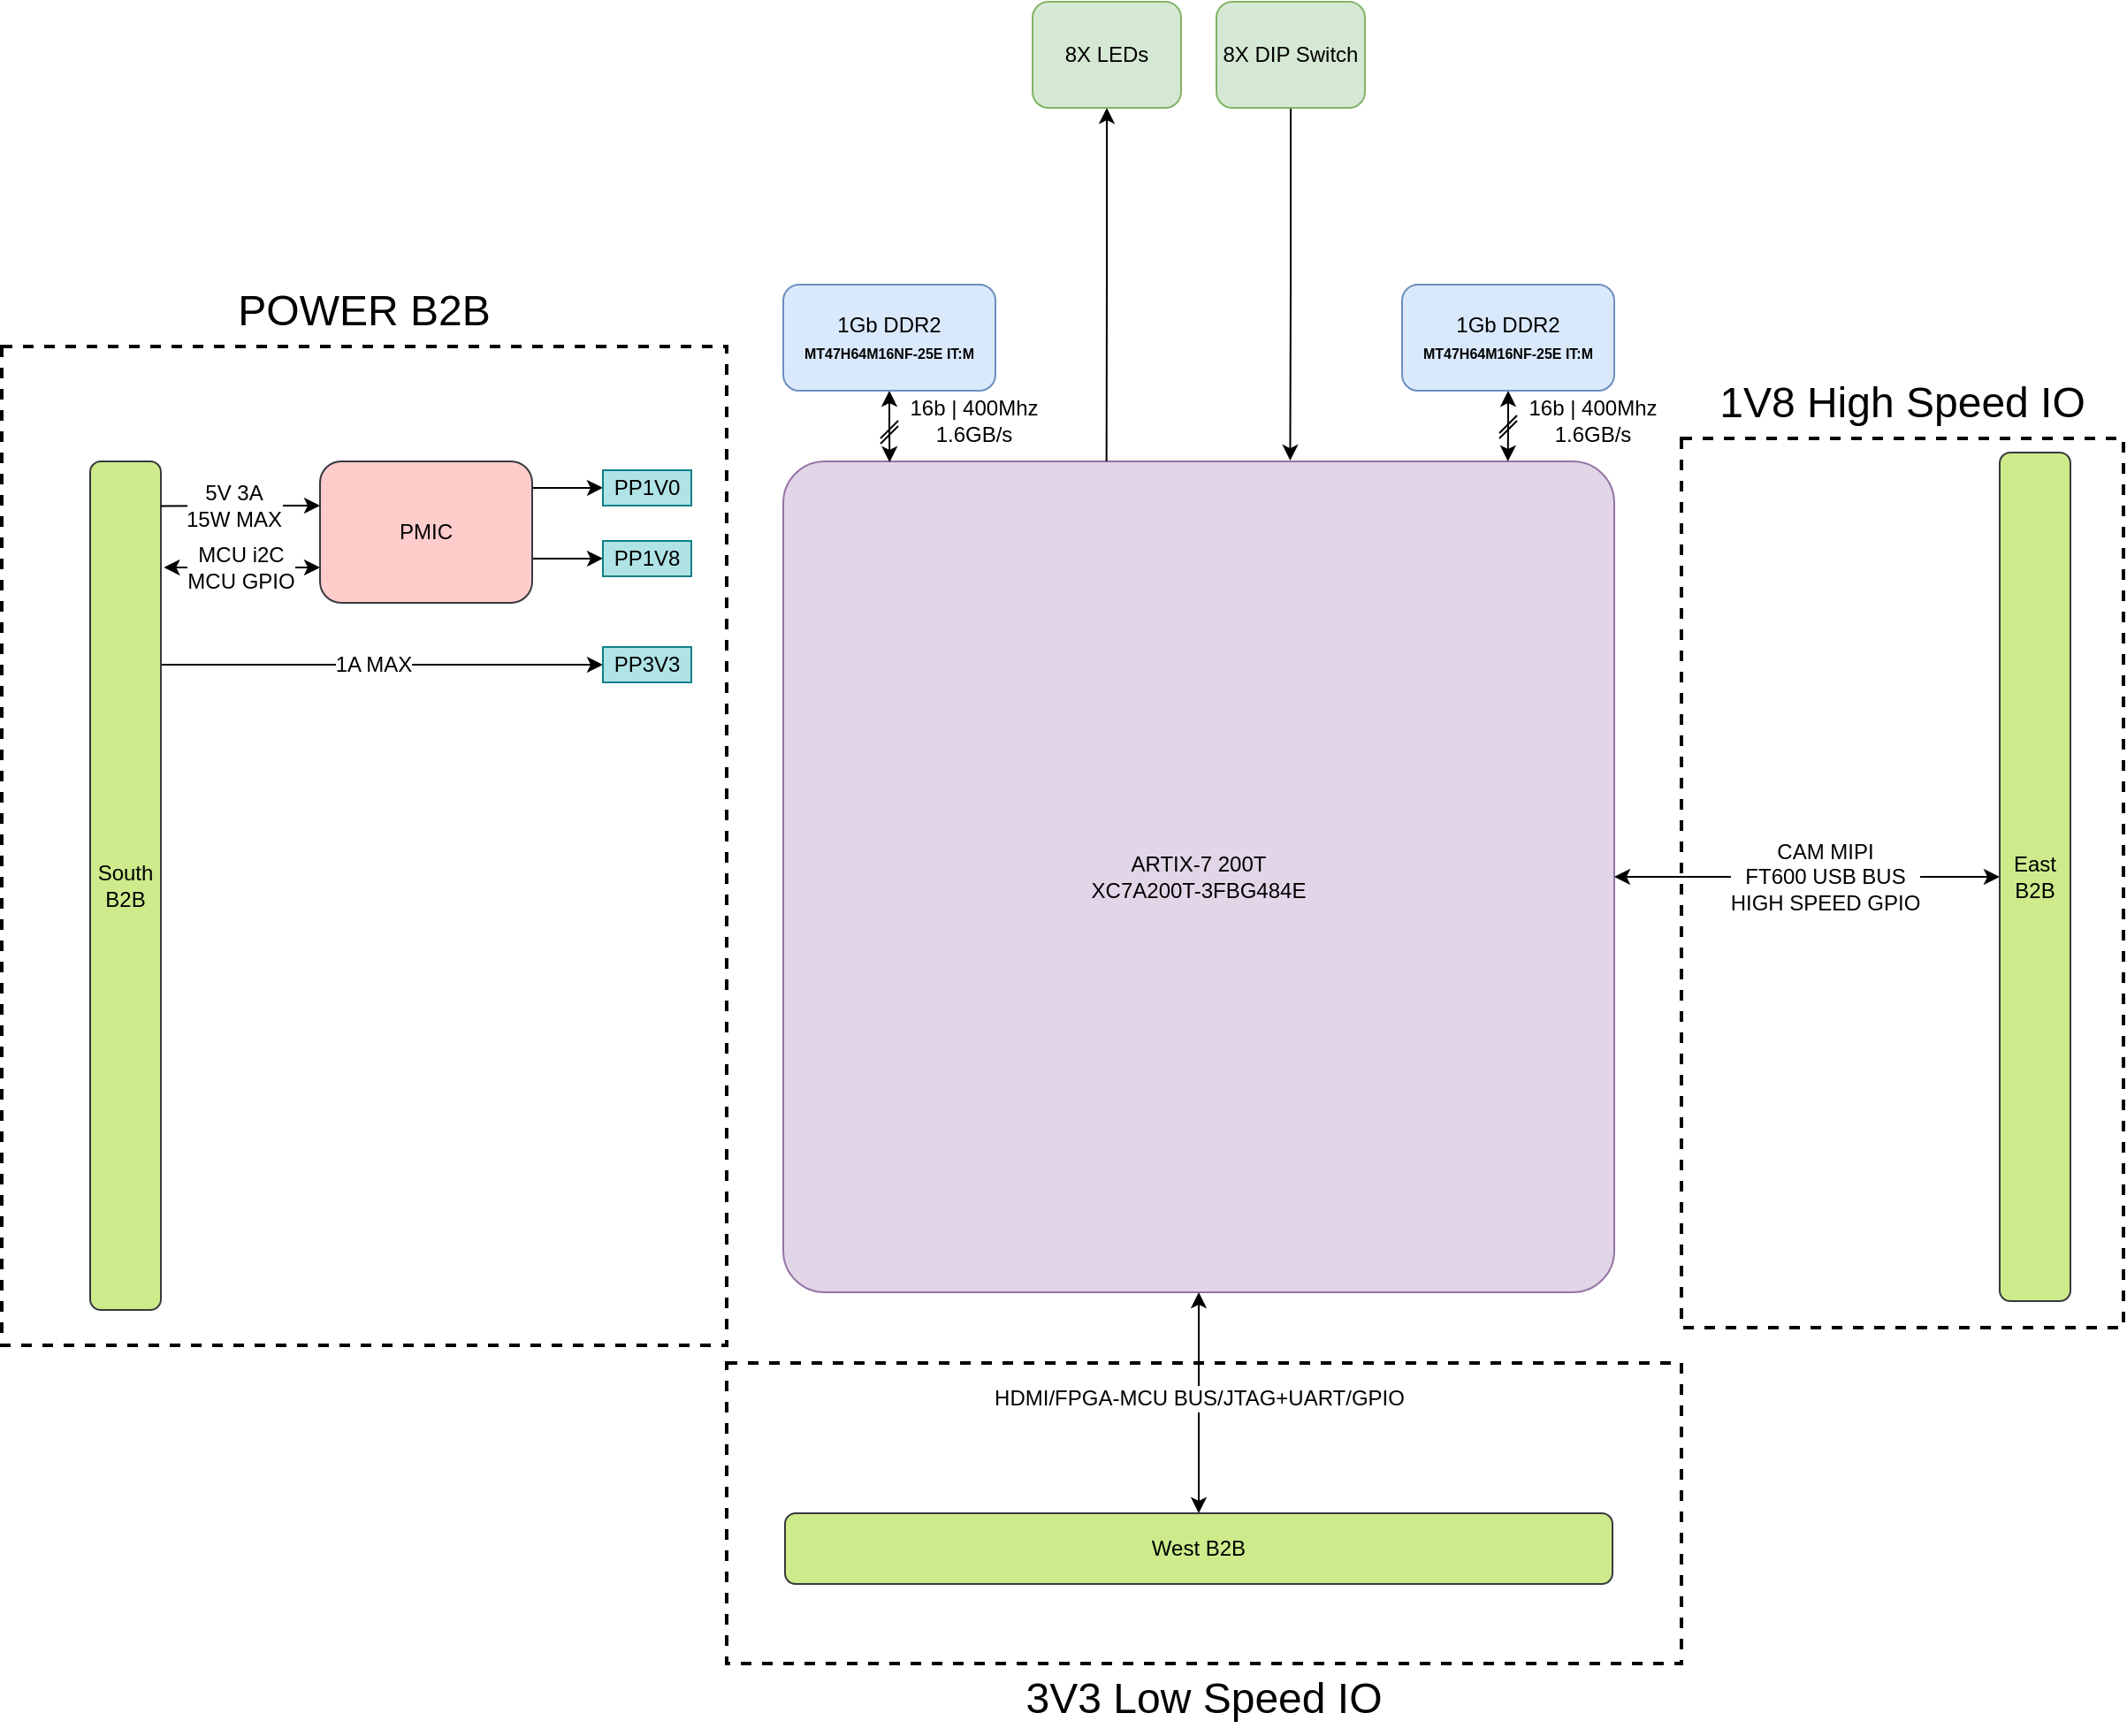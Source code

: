 <mxfile version="18.0.1" type="device"><diagram id="_WetBatWXkoiqY08FT-8" name="FPGA Module Architecture"><mxGraphModel dx="2424" dy="1459" grid="1" gridSize="10" guides="1" tooltips="1" connect="1" arrows="1" fold="1" page="1" pageScale="1" pageWidth="1654" pageHeight="1169" math="0" shadow="0"><root><mxCell id="0"/><mxCell id="1" parent="0"/><mxCell id="KnZaqQMrTkohqzpydl5l-51" value="" style="rounded=0;whiteSpace=wrap;html=1;fontSize=12;fillColor=none;dashed=1;strokeWidth=2;" parent="1" vertex="1"><mxGeometry x="1100" y="347" width="250" height="503" as="geometry"/></mxCell><mxCell id="KnZaqQMrTkohqzpydl5l-50" value="" style="rounded=0;whiteSpace=wrap;html=1;fontSize=12;fillColor=none;dashed=1;strokeWidth=2;" parent="1" vertex="1"><mxGeometry x="560" y="870" width="540" height="170" as="geometry"/></mxCell><mxCell id="KnZaqQMrTkohqzpydl5l-49" value="" style="rounded=0;whiteSpace=wrap;html=1;fontSize=12;fillColor=none;dashed=1;strokeWidth=2;" parent="1" vertex="1"><mxGeometry x="150" y="295" width="410" height="565" as="geometry"/></mxCell><mxCell id="KnZaqQMrTkohqzpydl5l-2" value="ARTIX-7 200T&lt;br&gt;XC7A200T-3FBG484E" style="whiteSpace=wrap;html=1;aspect=fixed;rounded=1;arcSize=5;fillColor=#e1d5e7;strokeColor=#9673a6;" parent="1" vertex="1"><mxGeometry x="592" y="360" width="470" height="470" as="geometry"/></mxCell><mxCell id="KnZaqQMrTkohqzpydl5l-27" style="edgeStyle=orthogonalEdgeStyle;rounded=0;orthogonalLoop=1;jettySize=auto;html=1;exitX=0.5;exitY=1;exitDx=0;exitDy=0;entryX=0.128;entryY=0.001;entryDx=0;entryDy=0;entryPerimeter=0;fontSize=8;startArrow=classic;startFill=1;endArrow=classic;endFill=1;" parent="1" source="KnZaqQMrTkohqzpydl5l-4" target="KnZaqQMrTkohqzpydl5l-2" edge="1"><mxGeometry relative="1" as="geometry"/></mxCell><mxCell id="KnZaqQMrTkohqzpydl5l-4" value="1Gb DDR2&lt;br&gt;&lt;font style=&quot;font-size: 8px;&quot;&gt;&lt;b&gt;MT47H64M16NF-25E IT:M&lt;/b&gt;&lt;/font&gt;" style="rounded=1;whiteSpace=wrap;html=1;fillColor=#dae8fc;strokeColor=#6c8ebf;" parent="1" vertex="1"><mxGeometry x="592" y="260" width="120" height="60" as="geometry"/></mxCell><mxCell id="KnZaqQMrTkohqzpydl5l-37" style="edgeStyle=orthogonalEdgeStyle;rounded=0;orthogonalLoop=1;jettySize=auto;html=1;exitX=0.5;exitY=1;exitDx=0;exitDy=0;entryX=0.872;entryY=0;entryDx=0;entryDy=0;entryPerimeter=0;fontSize=8;startArrow=classic;startFill=1;endArrow=classic;endFill=1;" parent="1" source="KnZaqQMrTkohqzpydl5l-5" target="KnZaqQMrTkohqzpydl5l-2" edge="1"><mxGeometry relative="1" as="geometry"/></mxCell><mxCell id="KnZaqQMrTkohqzpydl5l-5" value="1Gb DDR2&lt;br&gt;&lt;font style=&quot;font-size: 8px;&quot;&gt;&lt;b&gt;MT47H64M16NF-25E IT:M&lt;/b&gt;&lt;/font&gt;" style="rounded=1;whiteSpace=wrap;html=1;fillColor=#dae8fc;strokeColor=#6c8ebf;" parent="1" vertex="1"><mxGeometry x="942" y="260" width="120" height="60" as="geometry"/></mxCell><mxCell id="KnZaqQMrTkohqzpydl5l-26" style="edgeStyle=orthogonalEdgeStyle;rounded=0;orthogonalLoop=1;jettySize=auto;html=1;exitX=0;exitY=0.5;exitDx=0;exitDy=0;entryX=1;entryY=0.5;entryDx=0;entryDy=0;fontSize=8;startArrow=classic;startFill=1;endArrow=classic;endFill=1;" parent="1" source="KnZaqQMrTkohqzpydl5l-7" target="KnZaqQMrTkohqzpydl5l-2" edge="1"><mxGeometry relative="1" as="geometry"><mxPoint x="1200" y="595" as="sourcePoint"/></mxGeometry></mxCell><mxCell id="KnZaqQMrTkohqzpydl5l-48" value="CAM MIPI&lt;br&gt;FT600 USB BUS&lt;br&gt;HIGH SPEED GPIO" style="edgeLabel;html=1;align=center;verticalAlign=middle;resizable=0;points=[];fontSize=12;" parent="KnZaqQMrTkohqzpydl5l-26" vertex="1" connectable="0"><mxGeometry x="-0.086" relative="1" as="geometry"><mxPoint as="offset"/></mxGeometry></mxCell><mxCell id="KnZaqQMrTkohqzpydl5l-7" value="East B2B" style="rounded=1;whiteSpace=wrap;html=1;fillColor=#cdeb8b;strokeColor=#36393d;" parent="1" vertex="1"><mxGeometry x="1280" y="355" width="40" height="480" as="geometry"/></mxCell><mxCell id="KnZaqQMrTkohqzpydl5l-25" style="edgeStyle=orthogonalEdgeStyle;rounded=0;orthogonalLoop=1;jettySize=auto;html=1;exitX=0.5;exitY=0;exitDx=0;exitDy=0;entryX=0.5;entryY=1;entryDx=0;entryDy=0;fontSize=8;startArrow=classic;startFill=1;endArrow=classic;endFill=1;" parent="1" source="KnZaqQMrTkohqzpydl5l-9" target="KnZaqQMrTkohqzpydl5l-2" edge="1"><mxGeometry relative="1" as="geometry"/></mxCell><mxCell id="KnZaqQMrTkohqzpydl5l-47" value="HDMI/FPGA-MCU BUS/JTAG+UART/GPIO" style="edgeLabel;html=1;align=center;verticalAlign=middle;resizable=0;points=[];fontSize=12;" parent="KnZaqQMrTkohqzpydl5l-25" vertex="1" connectable="0"><mxGeometry x="-0.185" y="1" relative="1" as="geometry"><mxPoint x="1" y="-14" as="offset"/></mxGeometry></mxCell><mxCell id="KnZaqQMrTkohqzpydl5l-9" value="West B2B" style="rounded=1;whiteSpace=wrap;html=1;fillColor=#cdeb8b;strokeColor=#36393d;" parent="1" vertex="1"><mxGeometry x="593" y="955" width="468" height="40" as="geometry"/></mxCell><mxCell id="KnZaqQMrTkohqzpydl5l-18" style="edgeStyle=orthogonalEdgeStyle;rounded=0;orthogonalLoop=1;jettySize=auto;html=1;exitX=1;exitY=0.25;exitDx=0;exitDy=0;fontSize=8;startArrow=none;startFill=0;endArrow=classic;endFill=1;" parent="1" edge="1"><mxGeometry relative="1" as="geometry"><mxPoint x="490" y="475" as="targetPoint"/><mxPoint x="240.0" y="475.0" as="sourcePoint"/></mxGeometry></mxCell><mxCell id="KnZaqQMrTkohqzpydl5l-23" value="1A MAX" style="edgeLabel;html=1;align=center;verticalAlign=middle;resizable=0;points=[];fontSize=12;" parent="KnZaqQMrTkohqzpydl5l-18" vertex="1" connectable="0"><mxGeometry x="-0.045" relative="1" as="geometry"><mxPoint as="offset"/></mxGeometry></mxCell><mxCell id="KnZaqQMrTkohqzpydl5l-10" value="South&lt;br&gt;B2B" style="rounded=1;whiteSpace=wrap;html=1;fillColor=#cdeb8b;strokeColor=#36393d;" parent="1" vertex="1"><mxGeometry x="200" y="360" width="40" height="480" as="geometry"/></mxCell><mxCell id="KnZaqQMrTkohqzpydl5l-12" style="edgeStyle=orthogonalEdgeStyle;rounded=0;orthogonalLoop=1;jettySize=auto;html=1;exitX=1;exitY=0.25;exitDx=0;exitDy=0;" parent="1" edge="1"><mxGeometry relative="1" as="geometry"><mxPoint x="490" y="374.913" as="targetPoint"/><mxPoint x="450" y="375.0" as="sourcePoint"/><Array as="points"><mxPoint x="480" y="375"/><mxPoint x="480" y="375"/></Array></mxGeometry></mxCell><mxCell id="KnZaqQMrTkohqzpydl5l-13" style="edgeStyle=orthogonalEdgeStyle;rounded=0;orthogonalLoop=1;jettySize=auto;html=1;exitX=1;exitY=0.75;exitDx=0;exitDy=0;" parent="1" edge="1"><mxGeometry relative="1" as="geometry"><mxPoint x="490" y="414.913" as="targetPoint"/><mxPoint x="450" y="415" as="sourcePoint"/><Array as="points"><mxPoint x="480" y="415"/><mxPoint x="480" y="415"/></Array></mxGeometry></mxCell><mxCell id="KnZaqQMrTkohqzpydl5l-44" style="edgeStyle=orthogonalEdgeStyle;rounded=0;orthogonalLoop=1;jettySize=auto;html=1;exitX=0;exitY=0.75;exitDx=0;exitDy=0;entryX=1.042;entryY=0.125;entryDx=0;entryDy=0;entryPerimeter=0;fontSize=12;startArrow=classic;startFill=1;endArrow=classic;endFill=1;" parent="1" source="KnZaqQMrTkohqzpydl5l-11" target="KnZaqQMrTkohqzpydl5l-10" edge="1"><mxGeometry relative="1" as="geometry"/></mxCell><mxCell id="KnZaqQMrTkohqzpydl5l-45" value="MCU i2C&lt;br&gt;MCU GPIO" style="edgeLabel;html=1;align=center;verticalAlign=middle;resizable=0;points=[];fontSize=12;" parent="KnZaqQMrTkohqzpydl5l-44" vertex="1" connectable="0"><mxGeometry x="-0.096" relative="1" as="geometry"><mxPoint x="-5" as="offset"/></mxGeometry></mxCell><mxCell id="KnZaqQMrTkohqzpydl5l-11" value="PMIC" style="rounded=1;whiteSpace=wrap;html=1;fillColor=#ffcccc;strokeColor=#36393d;" parent="1" vertex="1"><mxGeometry x="330" y="360" width="120" height="80" as="geometry"/></mxCell><mxCell id="KnZaqQMrTkohqzpydl5l-15" value="PP1V8" style="rounded=0;whiteSpace=wrap;html=1;fillColor=#b0e3e6;strokeColor=#0e8088;" parent="1" vertex="1"><mxGeometry x="490" y="405" width="50" height="20" as="geometry"/></mxCell><mxCell id="KnZaqQMrTkohqzpydl5l-16" value="PP1V0" style="rounded=0;whiteSpace=wrap;html=1;fillColor=#b0e3e6;strokeColor=#0e8088;" parent="1" vertex="1"><mxGeometry x="490" y="365" width="50" height="20" as="geometry"/></mxCell><mxCell id="KnZaqQMrTkohqzpydl5l-19" value="PP3V3" style="rounded=0;whiteSpace=wrap;html=1;fillColor=#b0e3e6;strokeColor=#0e8088;" parent="1" vertex="1"><mxGeometry x="490" y="465" width="50" height="20" as="geometry"/></mxCell><mxCell id="KnZaqQMrTkohqzpydl5l-29" value="" style="endArrow=none;html=1;rounded=0;fontSize=8;" parent="1" edge="1"><mxGeometry width="50" height="50" relative="1" as="geometry"><mxPoint x="647" y="350" as="sourcePoint"/><mxPoint x="657" y="340" as="targetPoint"/></mxGeometry></mxCell><mxCell id="KnZaqQMrTkohqzpydl5l-30" value="" style="endArrow=none;html=1;rounded=0;fontSize=8;" parent="1" edge="1"><mxGeometry width="50" height="50" relative="1" as="geometry"><mxPoint x="647" y="347" as="sourcePoint"/><mxPoint x="657" y="337" as="targetPoint"/></mxGeometry></mxCell><mxCell id="KnZaqQMrTkohqzpydl5l-31" value="&lt;font style=&quot;font-size: 12px;&quot;&gt;16b | 400Mhz 1.6GB/s&lt;/font&gt;" style="text;html=1;strokeColor=none;fillColor=none;align=center;verticalAlign=middle;whiteSpace=wrap;rounded=0;fontSize=8;" parent="1" vertex="1"><mxGeometry x="650" y="327" width="100" height="20" as="geometry"/></mxCell><mxCell id="KnZaqQMrTkohqzpydl5l-33" value="" style="endArrow=none;html=1;rounded=0;fontSize=8;" parent="1" edge="1"><mxGeometry width="50" height="50" relative="1" as="geometry"><mxPoint x="997" y="347" as="sourcePoint"/><mxPoint x="1007" y="337" as="targetPoint"/></mxGeometry></mxCell><mxCell id="KnZaqQMrTkohqzpydl5l-34" value="" style="endArrow=none;html=1;rounded=0;fontSize=8;" parent="1" edge="1"><mxGeometry width="50" height="50" relative="1" as="geometry"><mxPoint x="997" y="344" as="sourcePoint"/><mxPoint x="1007" y="334" as="targetPoint"/></mxGeometry></mxCell><mxCell id="KnZaqQMrTkohqzpydl5l-42" style="edgeStyle=orthogonalEdgeStyle;rounded=0;orthogonalLoop=1;jettySize=auto;html=1;exitX=0;exitY=0.5;exitDx=0;exitDy=0;entryX=1;entryY=0.084;entryDx=0;entryDy=0;entryPerimeter=0;fontSize=8;startArrow=classic;startFill=1;endArrow=none;endFill=0;" parent="1" edge="1"><mxGeometry relative="1" as="geometry"><mxPoint x="330" y="385" as="sourcePoint"/><mxPoint x="240" y="385.32" as="targetPoint"/><Array as="points"><mxPoint x="240" y="385"/></Array></mxGeometry></mxCell><mxCell id="KnZaqQMrTkohqzpydl5l-43" value="5V 3A&lt;br style=&quot;font-size: 12px;&quot;&gt;15W MAX" style="edgeLabel;html=1;align=center;verticalAlign=middle;resizable=0;points=[];fontSize=12;" parent="KnZaqQMrTkohqzpydl5l-42" vertex="1" connectable="0"><mxGeometry x="0.104" relative="1" as="geometry"><mxPoint as="offset"/></mxGeometry></mxCell><mxCell id="KnZaqQMrTkohqzpydl5l-46" value="&lt;font style=&quot;font-size: 12px;&quot;&gt;16b | 400Mhz 1.6GB/s&lt;/font&gt;" style="text;html=1;strokeColor=none;fillColor=none;align=center;verticalAlign=middle;whiteSpace=wrap;rounded=0;fontSize=8;" parent="1" vertex="1"><mxGeometry x="1000" y="327" width="100" height="20" as="geometry"/></mxCell><mxCell id="KnZaqQMrTkohqzpydl5l-52" value="&lt;font style=&quot;font-size: 24px;&quot;&gt;POWER B2B&lt;/font&gt;" style="text;html=1;strokeColor=none;fillColor=none;align=center;verticalAlign=middle;whiteSpace=wrap;rounded=0;dashed=1;fontSize=12;" parent="1" vertex="1"><mxGeometry x="270" y="255" width="170" height="40" as="geometry"/></mxCell><mxCell id="KnZaqQMrTkohqzpydl5l-53" value="&lt;font style=&quot;font-size: 24px;&quot;&gt;1V8 High Speed IO&lt;/font&gt;" style="text;html=1;strokeColor=none;fillColor=none;align=center;verticalAlign=middle;whiteSpace=wrap;rounded=0;dashed=1;fontSize=12;" parent="1" vertex="1"><mxGeometry x="1120" y="307" width="210" height="40" as="geometry"/></mxCell><mxCell id="KnZaqQMrTkohqzpydl5l-54" value="&lt;font style=&quot;font-size: 24px;&quot;&gt;3V3 Low Speed IO&lt;/font&gt;" style="text;html=1;strokeColor=none;fillColor=none;align=center;verticalAlign=middle;whiteSpace=wrap;rounded=0;dashed=1;fontSize=12;" parent="1" vertex="1"><mxGeometry x="714" y="1040" width="232" height="40" as="geometry"/></mxCell><mxCell id="wDByeCGHTE-gMWjKHBSl-5" style="edgeStyle=orthogonalEdgeStyle;rounded=0;orthogonalLoop=1;jettySize=auto;html=1;exitX=0.5;exitY=1;exitDx=0;exitDy=0;entryX=0.389;entryY=0;entryDx=0;entryDy=0;entryPerimeter=0;startArrow=classic;startFill=1;endArrow=none;endFill=0;" edge="1" parent="1" source="wDByeCGHTE-gMWjKHBSl-1" target="KnZaqQMrTkohqzpydl5l-2"><mxGeometry relative="1" as="geometry"/></mxCell><mxCell id="wDByeCGHTE-gMWjKHBSl-1" value="8X LEDs" style="rounded=1;whiteSpace=wrap;html=1;fillColor=#d5e8d4;strokeColor=#82b366;" vertex="1" parent="1"><mxGeometry x="733" y="100" width="84" height="60" as="geometry"/></mxCell><mxCell id="wDByeCGHTE-gMWjKHBSl-6" style="edgeStyle=orthogonalEdgeStyle;rounded=0;orthogonalLoop=1;jettySize=auto;html=1;exitX=0.5;exitY=1;exitDx=0;exitDy=0;entryX=0.61;entryY=-0.001;entryDx=0;entryDy=0;entryPerimeter=0;startArrow=none;startFill=0;endArrow=classic;endFill=1;" edge="1" parent="1" source="wDByeCGHTE-gMWjKHBSl-2" target="KnZaqQMrTkohqzpydl5l-2"><mxGeometry relative="1" as="geometry"/></mxCell><mxCell id="wDByeCGHTE-gMWjKHBSl-2" value="8X DIP Switch" style="rounded=1;whiteSpace=wrap;html=1;fillColor=#d5e8d4;strokeColor=#82b366;" vertex="1" parent="1"><mxGeometry x="837" y="100" width="84" height="60" as="geometry"/></mxCell></root></mxGraphModel></diagram></mxfile>